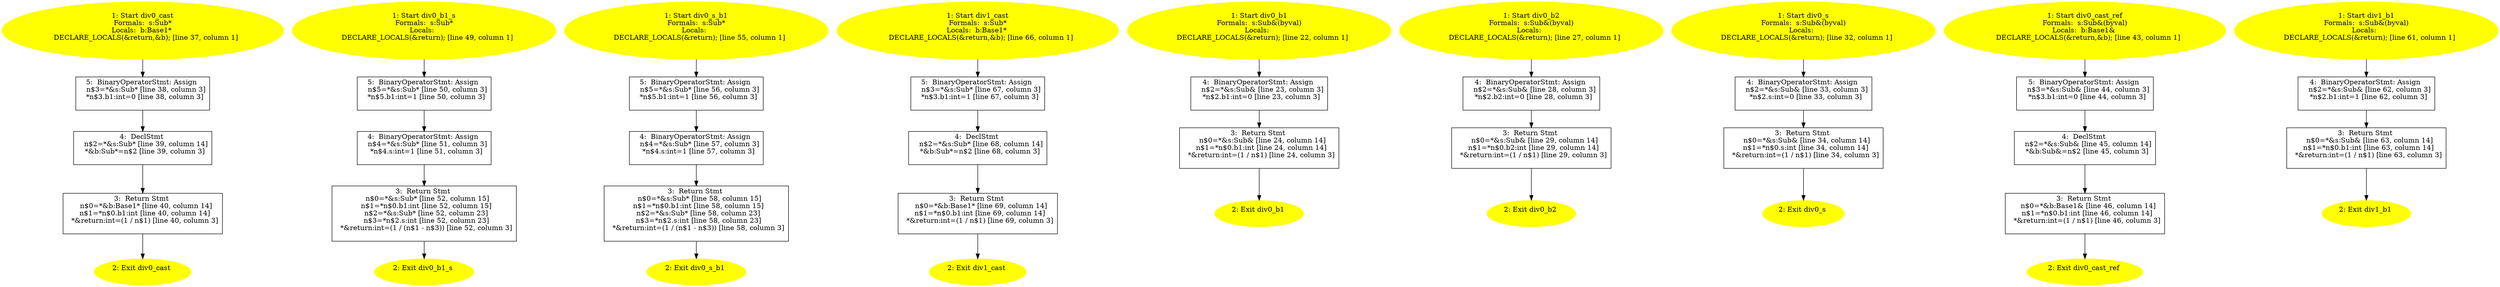 /* @generated */
digraph cfg {
"div0_cast#5945090778893539301.687c05d84c9555932644bbb5c32ec8a3_1" [label="1: Start div0_cast\nFormals:  s:Sub*\nLocals:  b:Base1* \n   DECLARE_LOCALS(&return,&b); [line 37, column 1]\n " color=yellow style=filled]
	

	 "div0_cast#5945090778893539301.687c05d84c9555932644bbb5c32ec8a3_1" -> "div0_cast#5945090778893539301.687c05d84c9555932644bbb5c32ec8a3_5" ;
"div0_cast#5945090778893539301.687c05d84c9555932644bbb5c32ec8a3_2" [label="2: Exit div0_cast \n  " color=yellow style=filled]
	

"div0_cast#5945090778893539301.687c05d84c9555932644bbb5c32ec8a3_3" [label="3:  Return Stmt \n   n$0=*&b:Base1* [line 40, column 14]\n  n$1=*n$0.b1:int [line 40, column 14]\n  *&return:int=(1 / n$1) [line 40, column 3]\n " shape="box"]
	

	 "div0_cast#5945090778893539301.687c05d84c9555932644bbb5c32ec8a3_3" -> "div0_cast#5945090778893539301.687c05d84c9555932644bbb5c32ec8a3_2" ;
"div0_cast#5945090778893539301.687c05d84c9555932644bbb5c32ec8a3_4" [label="4:  DeclStmt \n   n$2=*&s:Sub* [line 39, column 14]\n  *&b:Sub*=n$2 [line 39, column 3]\n " shape="box"]
	

	 "div0_cast#5945090778893539301.687c05d84c9555932644bbb5c32ec8a3_4" -> "div0_cast#5945090778893539301.687c05d84c9555932644bbb5c32ec8a3_3" ;
"div0_cast#5945090778893539301.687c05d84c9555932644bbb5c32ec8a3_5" [label="5:  BinaryOperatorStmt: Assign \n   n$3=*&s:Sub* [line 38, column 3]\n  *n$3.b1:int=0 [line 38, column 3]\n " shape="box"]
	

	 "div0_cast#5945090778893539301.687c05d84c9555932644bbb5c32ec8a3_5" -> "div0_cast#5945090778893539301.687c05d84c9555932644bbb5c32ec8a3_4" ;
"div0_b1_s#4574535260514480977.c132b3496cd22a9bc4817c577b65da9e_1" [label="1: Start div0_b1_s\nFormals:  s:Sub*\nLocals:  \n   DECLARE_LOCALS(&return); [line 49, column 1]\n " color=yellow style=filled]
	

	 "div0_b1_s#4574535260514480977.c132b3496cd22a9bc4817c577b65da9e_1" -> "div0_b1_s#4574535260514480977.c132b3496cd22a9bc4817c577b65da9e_5" ;
"div0_b1_s#4574535260514480977.c132b3496cd22a9bc4817c577b65da9e_2" [label="2: Exit div0_b1_s \n  " color=yellow style=filled]
	

"div0_b1_s#4574535260514480977.c132b3496cd22a9bc4817c577b65da9e_3" [label="3:  Return Stmt \n   n$0=*&s:Sub* [line 52, column 15]\n  n$1=*n$0.b1:int [line 52, column 15]\n  n$2=*&s:Sub* [line 52, column 23]\n  n$3=*n$2.s:int [line 52, column 23]\n  *&return:int=(1 / (n$1 - n$3)) [line 52, column 3]\n " shape="box"]
	

	 "div0_b1_s#4574535260514480977.c132b3496cd22a9bc4817c577b65da9e_3" -> "div0_b1_s#4574535260514480977.c132b3496cd22a9bc4817c577b65da9e_2" ;
"div0_b1_s#4574535260514480977.c132b3496cd22a9bc4817c577b65da9e_4" [label="4:  BinaryOperatorStmt: Assign \n   n$4=*&s:Sub* [line 51, column 3]\n  *n$4.s:int=1 [line 51, column 3]\n " shape="box"]
	

	 "div0_b1_s#4574535260514480977.c132b3496cd22a9bc4817c577b65da9e_4" -> "div0_b1_s#4574535260514480977.c132b3496cd22a9bc4817c577b65da9e_3" ;
"div0_b1_s#4574535260514480977.c132b3496cd22a9bc4817c577b65da9e_5" [label="5:  BinaryOperatorStmt: Assign \n   n$5=*&s:Sub* [line 50, column 3]\n  *n$5.b1:int=1 [line 50, column 3]\n " shape="box"]
	

	 "div0_b1_s#4574535260514480977.c132b3496cd22a9bc4817c577b65da9e_5" -> "div0_b1_s#4574535260514480977.c132b3496cd22a9bc4817c577b65da9e_4" ;
"div0_s_b1#6365361903134380141.385a354053ffb314ee7bfcec6dee0475_1" [label="1: Start div0_s_b1\nFormals:  s:Sub*\nLocals:  \n   DECLARE_LOCALS(&return); [line 55, column 1]\n " color=yellow style=filled]
	

	 "div0_s_b1#6365361903134380141.385a354053ffb314ee7bfcec6dee0475_1" -> "div0_s_b1#6365361903134380141.385a354053ffb314ee7bfcec6dee0475_5" ;
"div0_s_b1#6365361903134380141.385a354053ffb314ee7bfcec6dee0475_2" [label="2: Exit div0_s_b1 \n  " color=yellow style=filled]
	

"div0_s_b1#6365361903134380141.385a354053ffb314ee7bfcec6dee0475_3" [label="3:  Return Stmt \n   n$0=*&s:Sub* [line 58, column 15]\n  n$1=*n$0.b1:int [line 58, column 15]\n  n$2=*&s:Sub* [line 58, column 23]\n  n$3=*n$2.s:int [line 58, column 23]\n  *&return:int=(1 / (n$1 - n$3)) [line 58, column 3]\n " shape="box"]
	

	 "div0_s_b1#6365361903134380141.385a354053ffb314ee7bfcec6dee0475_3" -> "div0_s_b1#6365361903134380141.385a354053ffb314ee7bfcec6dee0475_2" ;
"div0_s_b1#6365361903134380141.385a354053ffb314ee7bfcec6dee0475_4" [label="4:  BinaryOperatorStmt: Assign \n   n$4=*&s:Sub* [line 57, column 3]\n  *n$4.s:int=1 [line 57, column 3]\n " shape="box"]
	

	 "div0_s_b1#6365361903134380141.385a354053ffb314ee7bfcec6dee0475_4" -> "div0_s_b1#6365361903134380141.385a354053ffb314ee7bfcec6dee0475_3" ;
"div0_s_b1#6365361903134380141.385a354053ffb314ee7bfcec6dee0475_5" [label="5:  BinaryOperatorStmt: Assign \n   n$5=*&s:Sub* [line 56, column 3]\n  *n$5.b1:int=1 [line 56, column 3]\n " shape="box"]
	

	 "div0_s_b1#6365361903134380141.385a354053ffb314ee7bfcec6dee0475_5" -> "div0_s_b1#6365361903134380141.385a354053ffb314ee7bfcec6dee0475_4" ;
"div1_cast#4700794712628779370.bf330282d3921dae44676e58f54575fe_1" [label="1: Start div1_cast\nFormals:  s:Sub*\nLocals:  b:Base1* \n   DECLARE_LOCALS(&return,&b); [line 66, column 1]\n " color=yellow style=filled]
	

	 "div1_cast#4700794712628779370.bf330282d3921dae44676e58f54575fe_1" -> "div1_cast#4700794712628779370.bf330282d3921dae44676e58f54575fe_5" ;
"div1_cast#4700794712628779370.bf330282d3921dae44676e58f54575fe_2" [label="2: Exit div1_cast \n  " color=yellow style=filled]
	

"div1_cast#4700794712628779370.bf330282d3921dae44676e58f54575fe_3" [label="3:  Return Stmt \n   n$0=*&b:Base1* [line 69, column 14]\n  n$1=*n$0.b1:int [line 69, column 14]\n  *&return:int=(1 / n$1) [line 69, column 3]\n " shape="box"]
	

	 "div1_cast#4700794712628779370.bf330282d3921dae44676e58f54575fe_3" -> "div1_cast#4700794712628779370.bf330282d3921dae44676e58f54575fe_2" ;
"div1_cast#4700794712628779370.bf330282d3921dae44676e58f54575fe_4" [label="4:  DeclStmt \n   n$2=*&s:Sub* [line 68, column 14]\n  *&b:Sub*=n$2 [line 68, column 3]\n " shape="box"]
	

	 "div1_cast#4700794712628779370.bf330282d3921dae44676e58f54575fe_4" -> "div1_cast#4700794712628779370.bf330282d3921dae44676e58f54575fe_3" ;
"div1_cast#4700794712628779370.bf330282d3921dae44676e58f54575fe_5" [label="5:  BinaryOperatorStmt: Assign \n   n$3=*&s:Sub* [line 67, column 3]\n  *n$3.b1:int=1 [line 67, column 3]\n " shape="box"]
	

	 "div1_cast#4700794712628779370.bf330282d3921dae44676e58f54575fe_5" -> "div1_cast#4700794712628779370.bf330282d3921dae44676e58f54575fe_4" ;
"div0_b1#17650173920024552929.38acfc238efbf35c1ac5da7290b49422_1" [label="1: Start div0_b1\nFormals:  s:Sub&(byval)\nLocals:  \n   DECLARE_LOCALS(&return); [line 22, column 1]\n " color=yellow style=filled]
	

	 "div0_b1#17650173920024552929.38acfc238efbf35c1ac5da7290b49422_1" -> "div0_b1#17650173920024552929.38acfc238efbf35c1ac5da7290b49422_4" ;
"div0_b1#17650173920024552929.38acfc238efbf35c1ac5da7290b49422_2" [label="2: Exit div0_b1 \n  " color=yellow style=filled]
	

"div0_b1#17650173920024552929.38acfc238efbf35c1ac5da7290b49422_3" [label="3:  Return Stmt \n   n$0=*&s:Sub& [line 24, column 14]\n  n$1=*n$0.b1:int [line 24, column 14]\n  *&return:int=(1 / n$1) [line 24, column 3]\n " shape="box"]
	

	 "div0_b1#17650173920024552929.38acfc238efbf35c1ac5da7290b49422_3" -> "div0_b1#17650173920024552929.38acfc238efbf35c1ac5da7290b49422_2" ;
"div0_b1#17650173920024552929.38acfc238efbf35c1ac5da7290b49422_4" [label="4:  BinaryOperatorStmt: Assign \n   n$2=*&s:Sub& [line 23, column 3]\n  *n$2.b1:int=0 [line 23, column 3]\n " shape="box"]
	

	 "div0_b1#17650173920024552929.38acfc238efbf35c1ac5da7290b49422_4" -> "div0_b1#17650173920024552929.38acfc238efbf35c1ac5da7290b49422_3" ;
"div0_b2#6935029956526426132.ef88e6d1eac891cdde3f345b9b55439c_1" [label="1: Start div0_b2\nFormals:  s:Sub&(byval)\nLocals:  \n   DECLARE_LOCALS(&return); [line 27, column 1]\n " color=yellow style=filled]
	

	 "div0_b2#6935029956526426132.ef88e6d1eac891cdde3f345b9b55439c_1" -> "div0_b2#6935029956526426132.ef88e6d1eac891cdde3f345b9b55439c_4" ;
"div0_b2#6935029956526426132.ef88e6d1eac891cdde3f345b9b55439c_2" [label="2: Exit div0_b2 \n  " color=yellow style=filled]
	

"div0_b2#6935029956526426132.ef88e6d1eac891cdde3f345b9b55439c_3" [label="3:  Return Stmt \n   n$0=*&s:Sub& [line 29, column 14]\n  n$1=*n$0.b2:int [line 29, column 14]\n  *&return:int=(1 / n$1) [line 29, column 3]\n " shape="box"]
	

	 "div0_b2#6935029956526426132.ef88e6d1eac891cdde3f345b9b55439c_3" -> "div0_b2#6935029956526426132.ef88e6d1eac891cdde3f345b9b55439c_2" ;
"div0_b2#6935029956526426132.ef88e6d1eac891cdde3f345b9b55439c_4" [label="4:  BinaryOperatorStmt: Assign \n   n$2=*&s:Sub& [line 28, column 3]\n  *n$2.b2:int=0 [line 28, column 3]\n " shape="box"]
	

	 "div0_b2#6935029956526426132.ef88e6d1eac891cdde3f345b9b55439c_4" -> "div0_b2#6935029956526426132.ef88e6d1eac891cdde3f345b9b55439c_3" ;
"div0_s#16566672704220882536.127f1e4fb94cf0b77844a4e153e0f991_1" [label="1: Start div0_s\nFormals:  s:Sub&(byval)\nLocals:  \n   DECLARE_LOCALS(&return); [line 32, column 1]\n " color=yellow style=filled]
	

	 "div0_s#16566672704220882536.127f1e4fb94cf0b77844a4e153e0f991_1" -> "div0_s#16566672704220882536.127f1e4fb94cf0b77844a4e153e0f991_4" ;
"div0_s#16566672704220882536.127f1e4fb94cf0b77844a4e153e0f991_2" [label="2: Exit div0_s \n  " color=yellow style=filled]
	

"div0_s#16566672704220882536.127f1e4fb94cf0b77844a4e153e0f991_3" [label="3:  Return Stmt \n   n$0=*&s:Sub& [line 34, column 14]\n  n$1=*n$0.s:int [line 34, column 14]\n  *&return:int=(1 / n$1) [line 34, column 3]\n " shape="box"]
	

	 "div0_s#16566672704220882536.127f1e4fb94cf0b77844a4e153e0f991_3" -> "div0_s#16566672704220882536.127f1e4fb94cf0b77844a4e153e0f991_2" ;
"div0_s#16566672704220882536.127f1e4fb94cf0b77844a4e153e0f991_4" [label="4:  BinaryOperatorStmt: Assign \n   n$2=*&s:Sub& [line 33, column 3]\n  *n$2.s:int=0 [line 33, column 3]\n " shape="box"]
	

	 "div0_s#16566672704220882536.127f1e4fb94cf0b77844a4e153e0f991_4" -> "div0_s#16566672704220882536.127f1e4fb94cf0b77844a4e153e0f991_3" ;
"div0_cast_ref#11427648331886451822.4f535c7752ac1b6e5f35ab1a83dc2bd8_1" [label="1: Start div0_cast_ref\nFormals:  s:Sub&(byval)\nLocals:  b:Base1& \n   DECLARE_LOCALS(&return,&b); [line 43, column 1]\n " color=yellow style=filled]
	

	 "div0_cast_ref#11427648331886451822.4f535c7752ac1b6e5f35ab1a83dc2bd8_1" -> "div0_cast_ref#11427648331886451822.4f535c7752ac1b6e5f35ab1a83dc2bd8_5" ;
"div0_cast_ref#11427648331886451822.4f535c7752ac1b6e5f35ab1a83dc2bd8_2" [label="2: Exit div0_cast_ref \n  " color=yellow style=filled]
	

"div0_cast_ref#11427648331886451822.4f535c7752ac1b6e5f35ab1a83dc2bd8_3" [label="3:  Return Stmt \n   n$0=*&b:Base1& [line 46, column 14]\n  n$1=*n$0.b1:int [line 46, column 14]\n  *&return:int=(1 / n$1) [line 46, column 3]\n " shape="box"]
	

	 "div0_cast_ref#11427648331886451822.4f535c7752ac1b6e5f35ab1a83dc2bd8_3" -> "div0_cast_ref#11427648331886451822.4f535c7752ac1b6e5f35ab1a83dc2bd8_2" ;
"div0_cast_ref#11427648331886451822.4f535c7752ac1b6e5f35ab1a83dc2bd8_4" [label="4:  DeclStmt \n   n$2=*&s:Sub& [line 45, column 14]\n  *&b:Sub&=n$2 [line 45, column 3]\n " shape="box"]
	

	 "div0_cast_ref#11427648331886451822.4f535c7752ac1b6e5f35ab1a83dc2bd8_4" -> "div0_cast_ref#11427648331886451822.4f535c7752ac1b6e5f35ab1a83dc2bd8_3" ;
"div0_cast_ref#11427648331886451822.4f535c7752ac1b6e5f35ab1a83dc2bd8_5" [label="5:  BinaryOperatorStmt: Assign \n   n$3=*&s:Sub& [line 44, column 3]\n  *n$3.b1:int=0 [line 44, column 3]\n " shape="box"]
	

	 "div0_cast_ref#11427648331886451822.4f535c7752ac1b6e5f35ab1a83dc2bd8_5" -> "div0_cast_ref#11427648331886451822.4f535c7752ac1b6e5f35ab1a83dc2bd8_4" ;
"div1_b1#14974413951234929464.2d37fbc87faf449081172c1e2711163f_1" [label="1: Start div1_b1\nFormals:  s:Sub&(byval)\nLocals:  \n   DECLARE_LOCALS(&return); [line 61, column 1]\n " color=yellow style=filled]
	

	 "div1_b1#14974413951234929464.2d37fbc87faf449081172c1e2711163f_1" -> "div1_b1#14974413951234929464.2d37fbc87faf449081172c1e2711163f_4" ;
"div1_b1#14974413951234929464.2d37fbc87faf449081172c1e2711163f_2" [label="2: Exit div1_b1 \n  " color=yellow style=filled]
	

"div1_b1#14974413951234929464.2d37fbc87faf449081172c1e2711163f_3" [label="3:  Return Stmt \n   n$0=*&s:Sub& [line 63, column 14]\n  n$1=*n$0.b1:int [line 63, column 14]\n  *&return:int=(1 / n$1) [line 63, column 3]\n " shape="box"]
	

	 "div1_b1#14974413951234929464.2d37fbc87faf449081172c1e2711163f_3" -> "div1_b1#14974413951234929464.2d37fbc87faf449081172c1e2711163f_2" ;
"div1_b1#14974413951234929464.2d37fbc87faf449081172c1e2711163f_4" [label="4:  BinaryOperatorStmt: Assign \n   n$2=*&s:Sub& [line 62, column 3]\n  *n$2.b1:int=1 [line 62, column 3]\n " shape="box"]
	

	 "div1_b1#14974413951234929464.2d37fbc87faf449081172c1e2711163f_4" -> "div1_b1#14974413951234929464.2d37fbc87faf449081172c1e2711163f_3" ;
}
